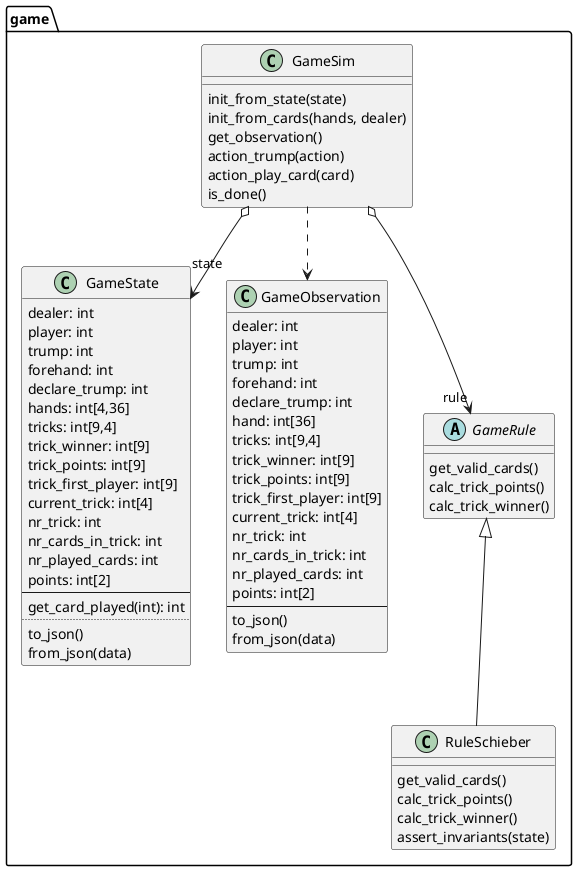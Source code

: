 @startuml
class game.GameState {
dealer: int
player: int
trump: int
forehand: int
declare_trump: int
hands: int[4,36]
tricks: int[9,4]
trick_winner: int[9]
trick_points: int[9]
trick_first_player: int[9]
current_trick: int[4]
nr_trick: int
nr_cards_in_trick: int
nr_played_cards: int
points: int[2]
--
get_card_played(int): int
..
to_json()
from_json(data)
}

class game.GameSim {
init_from_state(state)
init_from_cards(hands, dealer)
get_observation()
action_trump(action)
action_play_card(card)
is_done()
}

class game.GameObservation
{
dealer: int
player: int
trump: int
forehand: int
declare_trump: int
hand: int[36]
tricks: int[9,4]
trick_winner: int[9]
trick_points: int[9]
trick_first_player: int[9]
current_trick: int[4]
nr_trick: int
nr_cards_in_trick: int
nr_played_cards: int
points: int[2]
---
to_json()
from_json(data)
}

abstract class game.GameRule {
get_valid_cards()
calc_trick_points()
calc_trick_winner()
}

class game.RuleSchieber {
get_valid_cards()
calc_trick_points()
calc_trick_winner()
assert_invariants(state)
}


game.GameRule <|-- game.RuleSchieber
game.GameSim o--> "rule" game.GameRule
game.GameSim o--> "state" game.GameState
game.GameSim ..>  game.GameObservation
@enduml